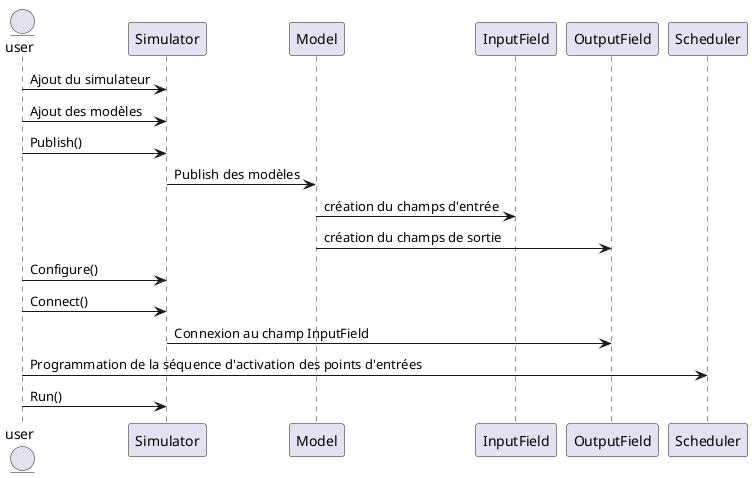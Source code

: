 @startuml UML_SmpIncrement_DiagSeq
entity user as user

user -> Simulator : Ajout du simulateur
user -> Simulator : Ajout des modèles
user -> Simulator : Publish()
Simulator -> Model : Publish des modèles
Model -> InputField : création du champs d'entrée
Model -> OutputField : création du champs de sortie
user -> Simulator : Configure()
user -> Simulator : Connect()
Simulator -> OutputField : Connexion au champ InputField
user -> Scheduler : Programmation de la séquence d'activation des points d'entrées
user -> Simulator : Run()

@enduml